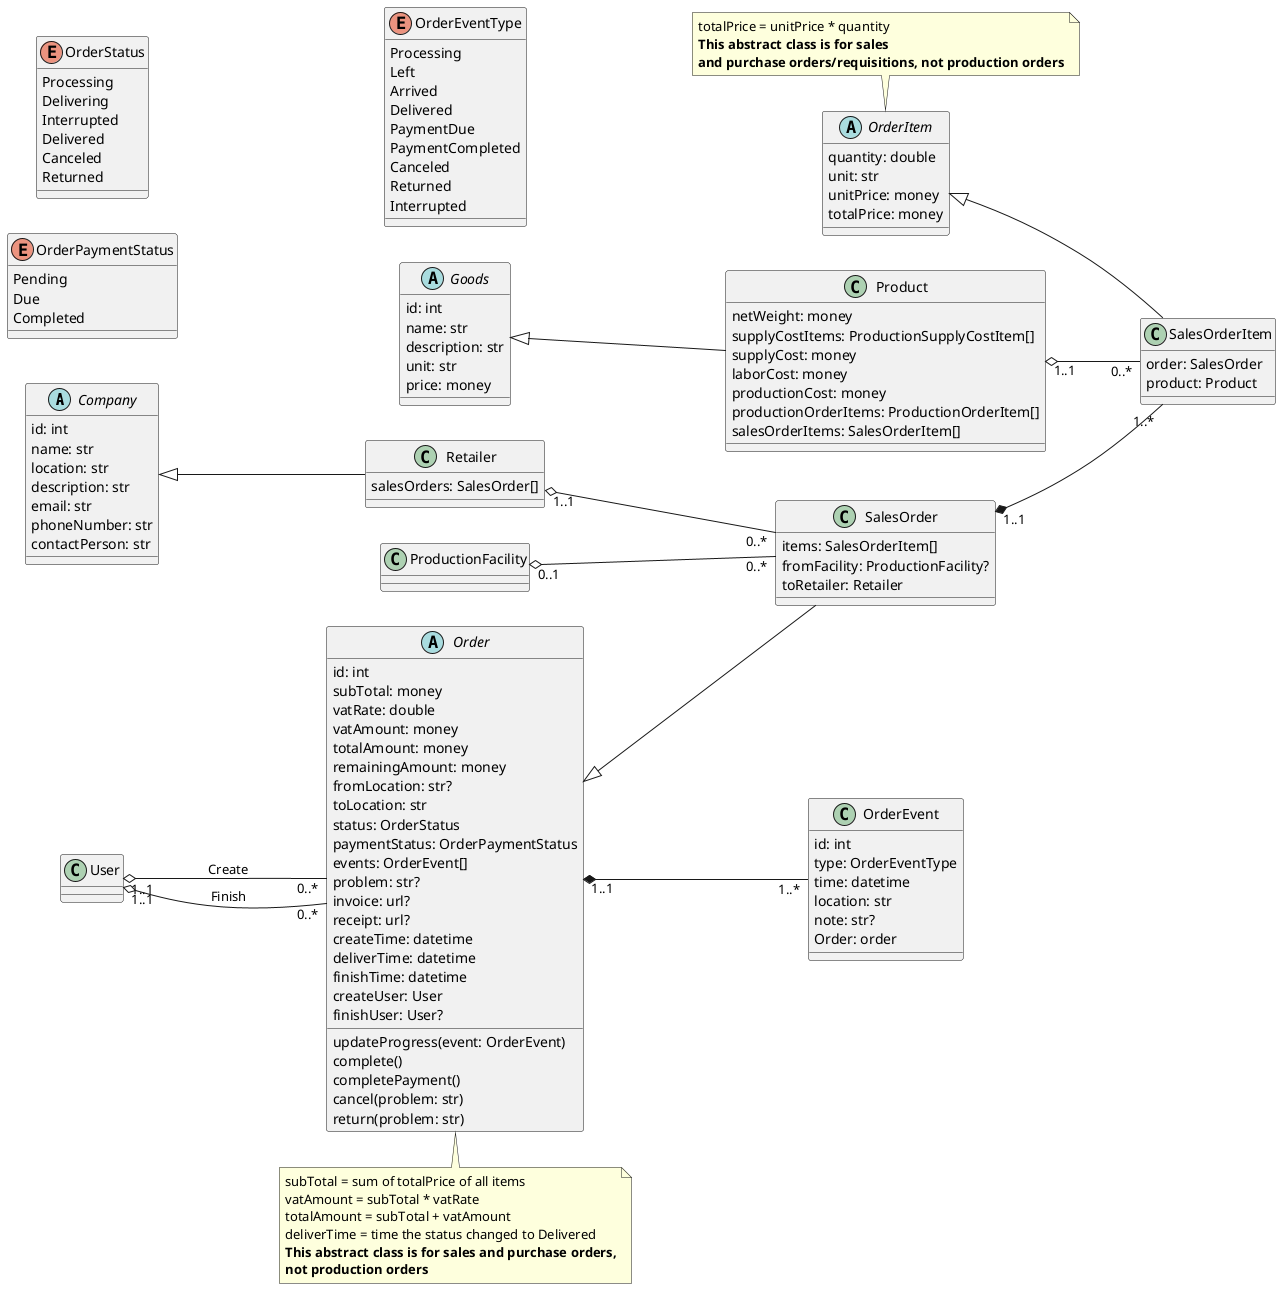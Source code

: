 @startuml sales
left to right direction

abstract Company {
    id: int
    name: str
    location: str
    description: str
    email: str
    phoneNumber: str
    contactPerson: str
}

class Retailer {
    salesOrders: SalesOrder[]
}
Company <|-- Retailer

abstract Goods {
    id: int
    name: str
    description: str
    unit: str
    price: money
}

class Product {
    netWeight: money
    supplyCostItems: ProductionSupplyCostItem[]
    supplyCost: money
    laborCost: money
    productionCost: money
    productionOrderItems: ProductionOrderItem[]
    salesOrderItems: SalesOrderItem[]
}
Goods <|-- Product

enum OrderStatus {
    Processing
    Delivering
    Interrupted
    Delivered
    Canceled
    Returned
}

enum OrderPaymentStatus {
    Pending
    Due
    Completed
}

abstract Order {
    id: int
    subTotal: money
    vatRate: double
    vatAmount: money
    totalAmount: money
    remainingAmount: money
    fromLocation: str?
    toLocation: str
    status: OrderStatus
    paymentStatus: OrderPaymentStatus
    events: OrderEvent[]
    problem: str?
    invoice: url?
    receipt: url?
    createTime: datetime
    deliverTime: datetime
    finishTime: datetime
    createUser: User
    finishUser: User?
    updateProgress(event: OrderEvent)
    complete()
    completePayment()
    cancel(problem: str)
    return(problem: str)
}
note bottom
    subTotal = sum of totalPrice of all items
    vatAmount = subTotal * vatRate
    totalAmount = subTotal + vatAmount
    deliverTime = time the status changed to Delivered
    <b>This abstract class is for sales and purchase orders,
    <b>not production orders
endnote
User "1..1" o-- "0..*" Order : Create
User "1..1" o-- "0..*" Order : Finish

abstract OrderItem {
    quantity: double
    unit: str
    unitPrice: money
    totalPrice: money
}
note top
    totalPrice = unitPrice * quantity
    <b>This abstract class is for sales
    <b>and purchase orders/requisitions, not production orders
endnote

enum OrderEventType {
    Processing
    Left
    Arrived
    Delivered
    PaymentDue
    PaymentCompleted
    Canceled
    Returned
    Interrupted
}

class OrderEvent {
    id: int
    type: OrderEventType
    time: datetime
    location: str
    note: str?
    Order: order
}
Order "1..1" *-- "1..*" OrderEvent

class SalesOrder {
    items: SalesOrderItem[]
    fromFacility: ProductionFacility?
    toRetailer: Retailer
}
Order <|-- SalesOrder
Retailer "1..1" o-- "0..*" SalesOrder
ProductionFacility "0..1" o-- "0..*" SalesOrder

class SalesOrderItem {
    order: SalesOrder
    product: Product
}
OrderItem <|-- SalesOrderItem
SalesOrder "1..1" *-- "1..*" SalesOrderItem
Product "1..1" o-- "0..*" SalesOrderItem
@enduml